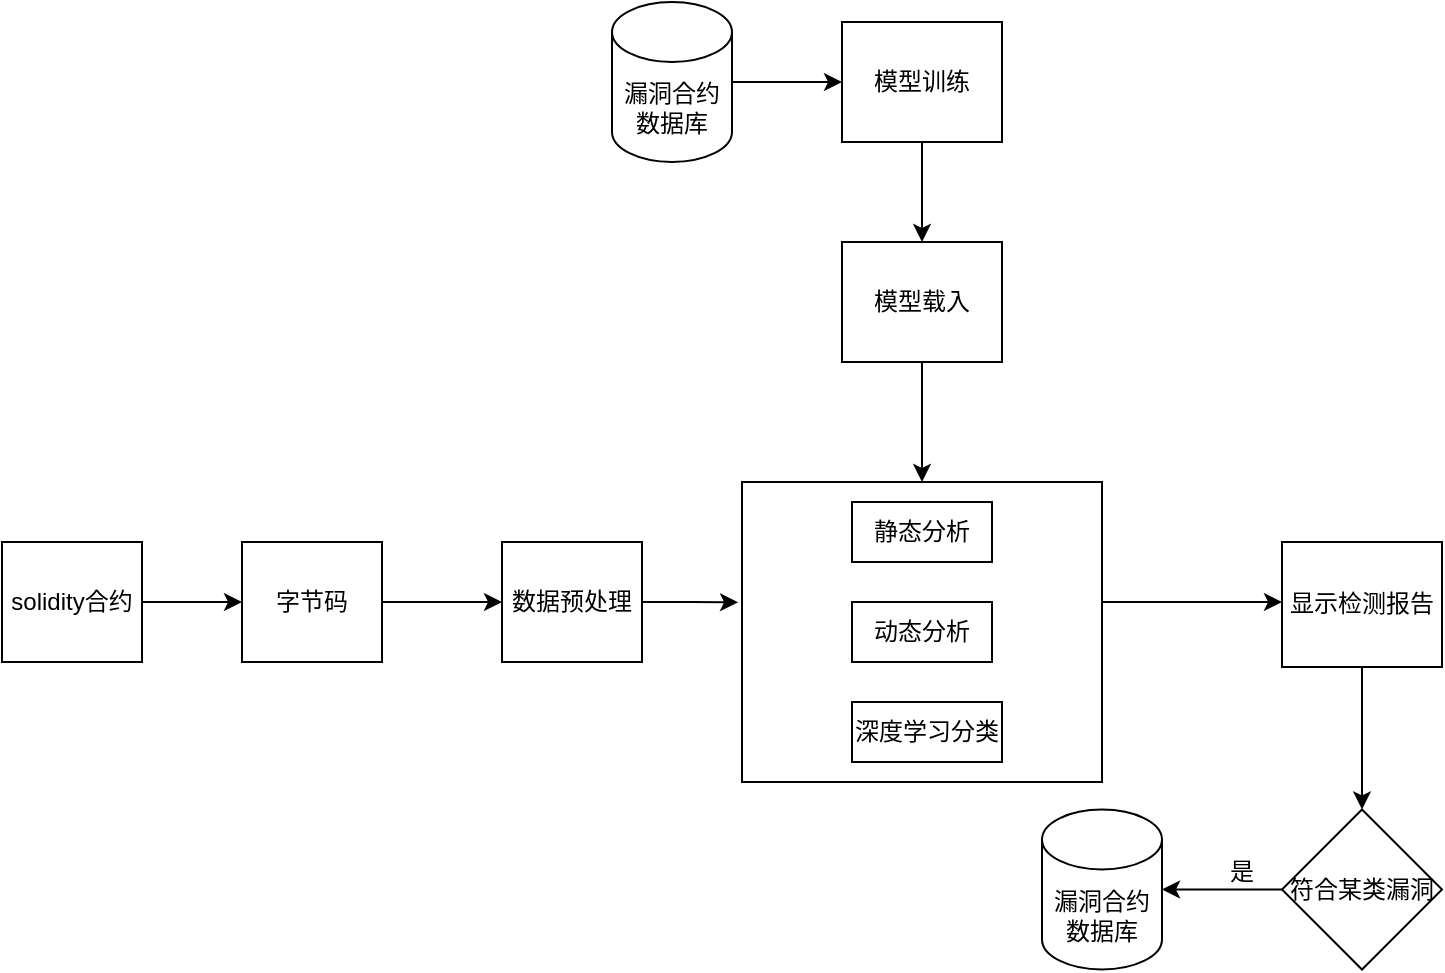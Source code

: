 <mxfile version="15.5.5" type="github">
  <diagram id="VQgYGTnuXl5FRPp1sjA2" name="Page-1">
    <mxGraphModel dx="1038" dy="547" grid="1" gridSize="10" guides="1" tooltips="1" connect="1" arrows="1" fold="1" page="1" pageScale="1" pageWidth="827" pageHeight="1169" math="0" shadow="0">
      <root>
        <mxCell id="0" />
        <mxCell id="1" parent="0" />
        <mxCell id="TE5UsMQ6kL4BWdmrjtmg-3" value="" style="edgeStyle=orthogonalEdgeStyle;rounded=0;orthogonalLoop=1;jettySize=auto;html=1;" edge="1" parent="1" source="TE5UsMQ6kL4BWdmrjtmg-1" target="TE5UsMQ6kL4BWdmrjtmg-2">
          <mxGeometry relative="1" as="geometry" />
        </mxCell>
        <mxCell id="TE5UsMQ6kL4BWdmrjtmg-1" value="solidity合约" style="rounded=0;whiteSpace=wrap;html=1;" vertex="1" parent="1">
          <mxGeometry x="30" y="340" width="70" height="60" as="geometry" />
        </mxCell>
        <mxCell id="TE5UsMQ6kL4BWdmrjtmg-5" value="" style="edgeStyle=orthogonalEdgeStyle;rounded=0;orthogonalLoop=1;jettySize=auto;html=1;" edge="1" parent="1" source="TE5UsMQ6kL4BWdmrjtmg-2" target="TE5UsMQ6kL4BWdmrjtmg-4">
          <mxGeometry relative="1" as="geometry" />
        </mxCell>
        <mxCell id="TE5UsMQ6kL4BWdmrjtmg-2" value="字节码" style="rounded=0;whiteSpace=wrap;html=1;" vertex="1" parent="1">
          <mxGeometry x="150" y="340" width="70" height="60" as="geometry" />
        </mxCell>
        <mxCell id="TE5UsMQ6kL4BWdmrjtmg-16" value="" style="edgeStyle=orthogonalEdgeStyle;rounded=0;orthogonalLoop=1;jettySize=auto;html=1;entryX=-0.011;entryY=0.401;entryDx=0;entryDy=0;entryPerimeter=0;" edge="1" parent="1" source="TE5UsMQ6kL4BWdmrjtmg-4" target="TE5UsMQ6kL4BWdmrjtmg-11">
          <mxGeometry relative="1" as="geometry" />
        </mxCell>
        <mxCell id="TE5UsMQ6kL4BWdmrjtmg-4" value="数据预处理" style="rounded=0;whiteSpace=wrap;html=1;" vertex="1" parent="1">
          <mxGeometry x="280" y="340" width="70" height="60" as="geometry" />
        </mxCell>
        <mxCell id="TE5UsMQ6kL4BWdmrjtmg-8" value="" style="edgeStyle=orthogonalEdgeStyle;rounded=0;orthogonalLoop=1;jettySize=auto;html=1;" edge="1" parent="1" source="TE5UsMQ6kL4BWdmrjtmg-6" target="TE5UsMQ6kL4BWdmrjtmg-7">
          <mxGeometry relative="1" as="geometry" />
        </mxCell>
        <mxCell id="TE5UsMQ6kL4BWdmrjtmg-6" value="漏洞合约数据库" style="shape=cylinder3;whiteSpace=wrap;html=1;boundedLbl=1;backgroundOutline=1;size=15;" vertex="1" parent="1">
          <mxGeometry x="335" y="70" width="60" height="80" as="geometry" />
        </mxCell>
        <mxCell id="TE5UsMQ6kL4BWdmrjtmg-10" value="" style="edgeStyle=orthogonalEdgeStyle;rounded=0;orthogonalLoop=1;jettySize=auto;html=1;" edge="1" parent="1" source="TE5UsMQ6kL4BWdmrjtmg-7" target="TE5UsMQ6kL4BWdmrjtmg-9">
          <mxGeometry relative="1" as="geometry" />
        </mxCell>
        <mxCell id="TE5UsMQ6kL4BWdmrjtmg-7" value="模型训练" style="whiteSpace=wrap;html=1;" vertex="1" parent="1">
          <mxGeometry x="450" y="80" width="80" height="60" as="geometry" />
        </mxCell>
        <mxCell id="TE5UsMQ6kL4BWdmrjtmg-12" value="" style="edgeStyle=orthogonalEdgeStyle;rounded=0;orthogonalLoop=1;jettySize=auto;html=1;" edge="1" parent="1" source="TE5UsMQ6kL4BWdmrjtmg-9" target="TE5UsMQ6kL4BWdmrjtmg-11">
          <mxGeometry relative="1" as="geometry" />
        </mxCell>
        <mxCell id="TE5UsMQ6kL4BWdmrjtmg-9" value="模型载入" style="whiteSpace=wrap;html=1;" vertex="1" parent="1">
          <mxGeometry x="450" y="190" width="80" height="60" as="geometry" />
        </mxCell>
        <mxCell id="TE5UsMQ6kL4BWdmrjtmg-18" value="" style="edgeStyle=orthogonalEdgeStyle;rounded=0;orthogonalLoop=1;jettySize=auto;html=1;" edge="1" parent="1" source="TE5UsMQ6kL4BWdmrjtmg-11" target="TE5UsMQ6kL4BWdmrjtmg-17">
          <mxGeometry relative="1" as="geometry">
            <Array as="points">
              <mxPoint x="600" y="370" />
              <mxPoint x="600" y="370" />
            </Array>
          </mxGeometry>
        </mxCell>
        <mxCell id="TE5UsMQ6kL4BWdmrjtmg-11" value="" style="whiteSpace=wrap;html=1;" vertex="1" parent="1">
          <mxGeometry x="400" y="310" width="180" height="150" as="geometry" />
        </mxCell>
        <mxCell id="TE5UsMQ6kL4BWdmrjtmg-13" value="静态分析" style="rounded=0;whiteSpace=wrap;html=1;" vertex="1" parent="1">
          <mxGeometry x="455" y="320" width="70" height="30" as="geometry" />
        </mxCell>
        <mxCell id="TE5UsMQ6kL4BWdmrjtmg-14" value="动态分析" style="rounded=0;whiteSpace=wrap;html=1;" vertex="1" parent="1">
          <mxGeometry x="455" y="370" width="70" height="30" as="geometry" />
        </mxCell>
        <mxCell id="TE5UsMQ6kL4BWdmrjtmg-15" value="深度学习分类" style="rounded=0;whiteSpace=wrap;html=1;" vertex="1" parent="1">
          <mxGeometry x="455" y="420" width="75" height="30" as="geometry" />
        </mxCell>
        <mxCell id="TE5UsMQ6kL4BWdmrjtmg-20" value="" style="edgeStyle=orthogonalEdgeStyle;rounded=0;orthogonalLoop=1;jettySize=auto;html=1;" edge="1" parent="1" source="TE5UsMQ6kL4BWdmrjtmg-17" target="TE5UsMQ6kL4BWdmrjtmg-19">
          <mxGeometry relative="1" as="geometry" />
        </mxCell>
        <mxCell id="TE5UsMQ6kL4BWdmrjtmg-17" value="显示检测报告" style="whiteSpace=wrap;html=1;" vertex="1" parent="1">
          <mxGeometry x="670" y="340" width="80" height="62.5" as="geometry" />
        </mxCell>
        <mxCell id="TE5UsMQ6kL4BWdmrjtmg-22" value="" style="edgeStyle=orthogonalEdgeStyle;rounded=0;orthogonalLoop=1;jettySize=auto;html=1;" edge="1" parent="1" source="TE5UsMQ6kL4BWdmrjtmg-19">
          <mxGeometry relative="1" as="geometry">
            <mxPoint x="610" y="513.75" as="targetPoint" />
          </mxGeometry>
        </mxCell>
        <mxCell id="TE5UsMQ6kL4BWdmrjtmg-19" value="符合某类漏洞" style="rhombus;whiteSpace=wrap;html=1;" vertex="1" parent="1">
          <mxGeometry x="670" y="473.75" width="80" height="80" as="geometry" />
        </mxCell>
        <mxCell id="TE5UsMQ6kL4BWdmrjtmg-23" value="漏洞合约数据库" style="shape=cylinder3;whiteSpace=wrap;html=1;boundedLbl=1;backgroundOutline=1;size=15;" vertex="1" parent="1">
          <mxGeometry x="550" y="473.75" width="60" height="80" as="geometry" />
        </mxCell>
        <mxCell id="TE5UsMQ6kL4BWdmrjtmg-24" value="是" style="text;html=1;strokeColor=none;fillColor=none;align=center;verticalAlign=middle;whiteSpace=wrap;rounded=0;" vertex="1" parent="1">
          <mxGeometry x="620" y="490" width="60" height="30" as="geometry" />
        </mxCell>
      </root>
    </mxGraphModel>
  </diagram>
</mxfile>
